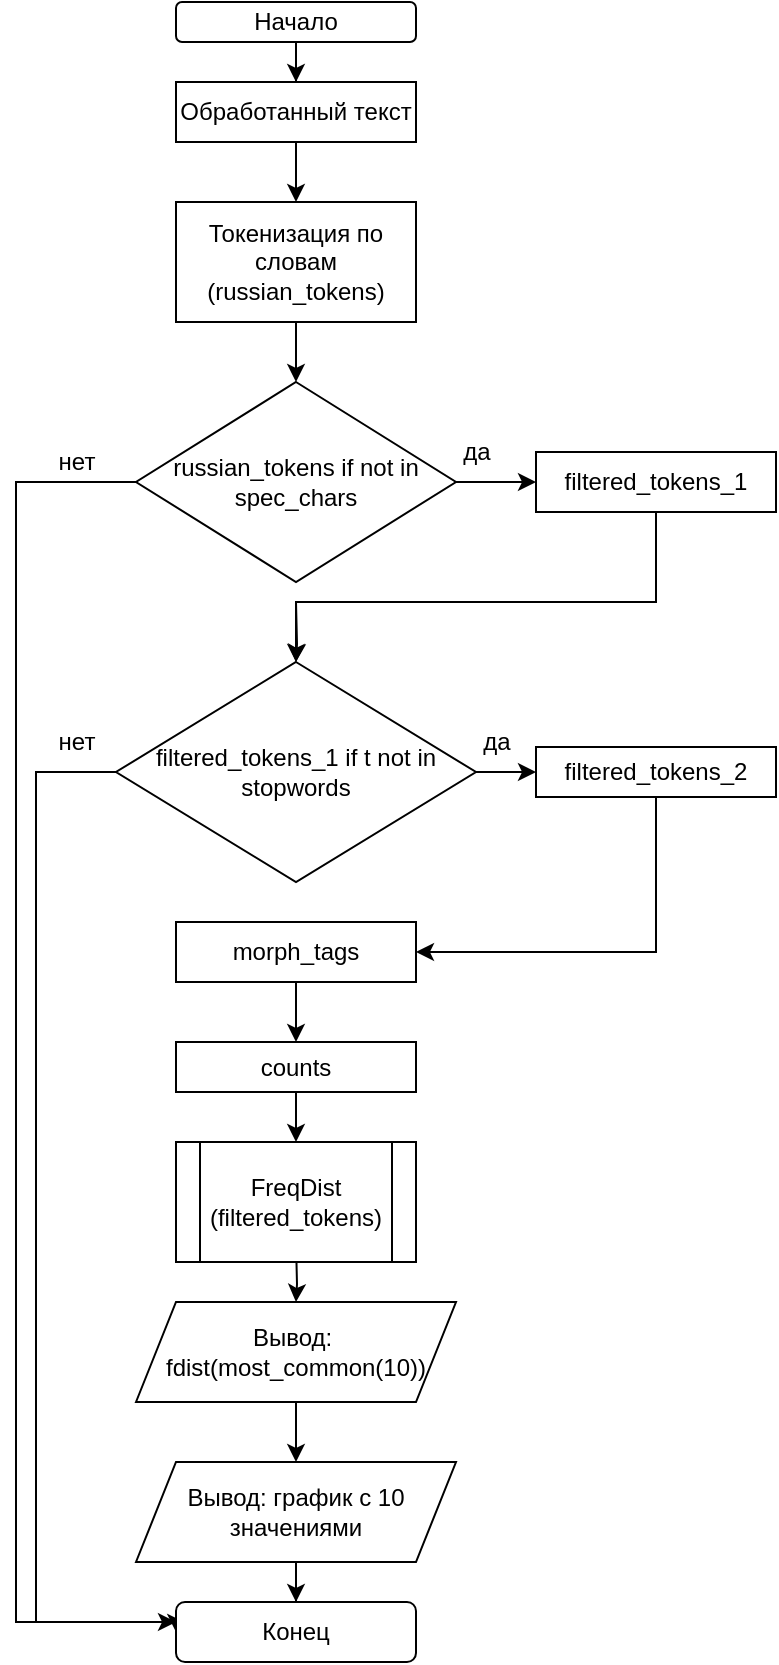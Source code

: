 <mxfile version="20.6.0" type="github">
  <diagram id="gwxpMUh3-PogN4t1I2-Z" name="Страница 1">
    <mxGraphModel dx="1673" dy="925" grid="1" gridSize="10" guides="1" tooltips="1" connect="1" arrows="1" fold="1" page="1" pageScale="1" pageWidth="827" pageHeight="1169" math="0" shadow="0">
      <root>
        <mxCell id="0" />
        <mxCell id="1" parent="0" />
        <mxCell id="dDkh-ASJdCxgS1SyLvqP-3" style="edgeStyle=orthogonalEdgeStyle;rounded=0;orthogonalLoop=1;jettySize=auto;html=1;exitX=0.5;exitY=1;exitDx=0;exitDy=0;" edge="1" parent="1" source="dDkh-ASJdCxgS1SyLvqP-1" target="dDkh-ASJdCxgS1SyLvqP-2">
          <mxGeometry relative="1" as="geometry" />
        </mxCell>
        <mxCell id="dDkh-ASJdCxgS1SyLvqP-1" value="Начало" style="rounded=1;whiteSpace=wrap;html=1;" vertex="1" parent="1">
          <mxGeometry x="330" y="90" width="120" height="20" as="geometry" />
        </mxCell>
        <mxCell id="dDkh-ASJdCxgS1SyLvqP-7" value="" style="edgeStyle=orthogonalEdgeStyle;rounded=0;orthogonalLoop=1;jettySize=auto;html=1;" edge="1" parent="1" source="dDkh-ASJdCxgS1SyLvqP-2" target="dDkh-ASJdCxgS1SyLvqP-6">
          <mxGeometry relative="1" as="geometry" />
        </mxCell>
        <mxCell id="dDkh-ASJdCxgS1SyLvqP-2" value="Обработанный текст" style="rounded=0;whiteSpace=wrap;html=1;" vertex="1" parent="1">
          <mxGeometry x="330" y="130" width="120" height="30" as="geometry" />
        </mxCell>
        <mxCell id="dDkh-ASJdCxgS1SyLvqP-9" value="" style="edgeStyle=orthogonalEdgeStyle;rounded=0;orthogonalLoop=1;jettySize=auto;html=1;" edge="1" parent="1" source="dDkh-ASJdCxgS1SyLvqP-6" target="dDkh-ASJdCxgS1SyLvqP-8">
          <mxGeometry relative="1" as="geometry" />
        </mxCell>
        <mxCell id="dDkh-ASJdCxgS1SyLvqP-6" value="Токенизация по словам (russian_tokens)" style="whiteSpace=wrap;html=1;rounded=0;" vertex="1" parent="1">
          <mxGeometry x="330" y="190" width="120" height="60" as="geometry" />
        </mxCell>
        <mxCell id="dDkh-ASJdCxgS1SyLvqP-11" value="" style="edgeStyle=orthogonalEdgeStyle;rounded=0;orthogonalLoop=1;jettySize=auto;html=1;" edge="1" parent="1" source="dDkh-ASJdCxgS1SyLvqP-8" target="dDkh-ASJdCxgS1SyLvqP-10">
          <mxGeometry relative="1" as="geometry" />
        </mxCell>
        <mxCell id="dDkh-ASJdCxgS1SyLvqP-16" value="" style="edgeStyle=orthogonalEdgeStyle;rounded=0;orthogonalLoop=1;jettySize=auto;html=1;" edge="1" parent="1" target="dDkh-ASJdCxgS1SyLvqP-14">
          <mxGeometry relative="1" as="geometry">
            <mxPoint x="390" y="390" as="sourcePoint" />
          </mxGeometry>
        </mxCell>
        <mxCell id="dDkh-ASJdCxgS1SyLvqP-41" style="edgeStyle=orthogonalEdgeStyle;rounded=0;orthogonalLoop=1;jettySize=auto;html=1;exitX=0;exitY=0.5;exitDx=0;exitDy=0;entryX=0;entryY=0.5;entryDx=0;entryDy=0;" edge="1" parent="1" source="dDkh-ASJdCxgS1SyLvqP-8" target="dDkh-ASJdCxgS1SyLvqP-31">
          <mxGeometry relative="1" as="geometry">
            <mxPoint x="320" y="920" as="targetPoint" />
            <Array as="points">
              <mxPoint x="250" y="330" />
              <mxPoint x="250" y="900" />
            </Array>
          </mxGeometry>
        </mxCell>
        <mxCell id="dDkh-ASJdCxgS1SyLvqP-8" value="russian_tokens if not in spec_chars" style="rhombus;whiteSpace=wrap;html=1;rounded=0;" vertex="1" parent="1">
          <mxGeometry x="310" y="280" width="160" height="100" as="geometry" />
        </mxCell>
        <mxCell id="dDkh-ASJdCxgS1SyLvqP-15" value="" style="edgeStyle=orthogonalEdgeStyle;rounded=0;orthogonalLoop=1;jettySize=auto;html=1;entryX=0.5;entryY=0;entryDx=0;entryDy=0;" edge="1" parent="1" source="dDkh-ASJdCxgS1SyLvqP-10" target="dDkh-ASJdCxgS1SyLvqP-14">
          <mxGeometry relative="1" as="geometry">
            <Array as="points">
              <mxPoint x="570" y="390" />
              <mxPoint x="390" y="390" />
            </Array>
          </mxGeometry>
        </mxCell>
        <mxCell id="dDkh-ASJdCxgS1SyLvqP-10" value="filtered_tokens_1" style="whiteSpace=wrap;html=1;rounded=0;" vertex="1" parent="1">
          <mxGeometry x="510" y="315" width="120" height="30" as="geometry" />
        </mxCell>
        <mxCell id="dDkh-ASJdCxgS1SyLvqP-12" value="да" style="text;html=1;align=center;verticalAlign=middle;resizable=0;points=[];autosize=1;strokeColor=none;fillColor=none;" vertex="1" parent="1">
          <mxGeometry x="460" y="300" width="40" height="30" as="geometry" />
        </mxCell>
        <mxCell id="dDkh-ASJdCxgS1SyLvqP-19" value="" style="edgeStyle=orthogonalEdgeStyle;rounded=0;orthogonalLoop=1;jettySize=auto;html=1;" edge="1" parent="1" source="dDkh-ASJdCxgS1SyLvqP-14" target="dDkh-ASJdCxgS1SyLvqP-17">
          <mxGeometry relative="1" as="geometry" />
        </mxCell>
        <mxCell id="dDkh-ASJdCxgS1SyLvqP-45" style="edgeStyle=orthogonalEdgeStyle;rounded=0;orthogonalLoop=1;jettySize=auto;html=1;exitX=0;exitY=0.5;exitDx=0;exitDy=0;" edge="1" parent="1" source="dDkh-ASJdCxgS1SyLvqP-14">
          <mxGeometry relative="1" as="geometry">
            <mxPoint x="330" y="900" as="targetPoint" />
            <Array as="points">
              <mxPoint x="260" y="475" />
              <mxPoint x="260" y="900" />
            </Array>
          </mxGeometry>
        </mxCell>
        <mxCell id="dDkh-ASJdCxgS1SyLvqP-14" value="filtered_tokens_1 if t not in stopwords" style="rhombus;whiteSpace=wrap;html=1;rounded=0;" vertex="1" parent="1">
          <mxGeometry x="300" y="420" width="180" height="110" as="geometry" />
        </mxCell>
        <mxCell id="dDkh-ASJdCxgS1SyLvqP-35" style="edgeStyle=orthogonalEdgeStyle;rounded=0;orthogonalLoop=1;jettySize=auto;html=1;entryX=1;entryY=0.5;entryDx=0;entryDy=0;" edge="1" parent="1" source="dDkh-ASJdCxgS1SyLvqP-17" target="dDkh-ASJdCxgS1SyLvqP-21">
          <mxGeometry relative="1" as="geometry">
            <Array as="points">
              <mxPoint x="570" y="565" />
            </Array>
          </mxGeometry>
        </mxCell>
        <mxCell id="dDkh-ASJdCxgS1SyLvqP-17" value="filtered_tokens_2" style="whiteSpace=wrap;html=1;rounded=0;" vertex="1" parent="1">
          <mxGeometry x="510" y="462.5" width="120" height="25" as="geometry" />
        </mxCell>
        <mxCell id="dDkh-ASJdCxgS1SyLvqP-20" value="да" style="text;html=1;align=center;verticalAlign=middle;resizable=0;points=[];autosize=1;strokeColor=none;fillColor=none;" vertex="1" parent="1">
          <mxGeometry x="470" y="445" width="40" height="30" as="geometry" />
        </mxCell>
        <mxCell id="dDkh-ASJdCxgS1SyLvqP-24" value="" style="edgeStyle=orthogonalEdgeStyle;rounded=0;orthogonalLoop=1;jettySize=auto;html=1;" edge="1" parent="1" source="dDkh-ASJdCxgS1SyLvqP-21" target="dDkh-ASJdCxgS1SyLvqP-23">
          <mxGeometry relative="1" as="geometry" />
        </mxCell>
        <mxCell id="dDkh-ASJdCxgS1SyLvqP-21" value="morph_tags" style="whiteSpace=wrap;html=1;" vertex="1" parent="1">
          <mxGeometry x="330" y="550" width="120" height="30" as="geometry" />
        </mxCell>
        <mxCell id="dDkh-ASJdCxgS1SyLvqP-26" value="" style="edgeStyle=orthogonalEdgeStyle;rounded=0;orthogonalLoop=1;jettySize=auto;html=1;" edge="1" parent="1" source="dDkh-ASJdCxgS1SyLvqP-23">
          <mxGeometry relative="1" as="geometry">
            <mxPoint x="390" y="660" as="targetPoint" />
          </mxGeometry>
        </mxCell>
        <mxCell id="dDkh-ASJdCxgS1SyLvqP-23" value="counts" style="whiteSpace=wrap;html=1;" vertex="1" parent="1">
          <mxGeometry x="330" y="610" width="120" height="25" as="geometry" />
        </mxCell>
        <mxCell id="dDkh-ASJdCxgS1SyLvqP-28" value="" style="edgeStyle=orthogonalEdgeStyle;rounded=0;orthogonalLoop=1;jettySize=auto;html=1;" edge="1" parent="1" target="dDkh-ASJdCxgS1SyLvqP-27">
          <mxGeometry relative="1" as="geometry">
            <mxPoint x="390" y="710" as="sourcePoint" />
          </mxGeometry>
        </mxCell>
        <mxCell id="dDkh-ASJdCxgS1SyLvqP-30" value="" style="edgeStyle=orthogonalEdgeStyle;rounded=0;orthogonalLoop=1;jettySize=auto;html=1;" edge="1" parent="1" source="dDkh-ASJdCxgS1SyLvqP-27" target="dDkh-ASJdCxgS1SyLvqP-29">
          <mxGeometry relative="1" as="geometry" />
        </mxCell>
        <mxCell id="dDkh-ASJdCxgS1SyLvqP-27" value="Вывод:&amp;nbsp; fdist(most_common(10))" style="shape=parallelogram;perimeter=parallelogramPerimeter;whiteSpace=wrap;html=1;fixedSize=1;" vertex="1" parent="1">
          <mxGeometry x="310" y="740" width="160" height="50" as="geometry" />
        </mxCell>
        <mxCell id="dDkh-ASJdCxgS1SyLvqP-32" value="" style="edgeStyle=orthogonalEdgeStyle;rounded=0;orthogonalLoop=1;jettySize=auto;html=1;" edge="1" parent="1" source="dDkh-ASJdCxgS1SyLvqP-29" target="dDkh-ASJdCxgS1SyLvqP-31">
          <mxGeometry relative="1" as="geometry" />
        </mxCell>
        <mxCell id="dDkh-ASJdCxgS1SyLvqP-29" value="Вывод: график с 10 значениями" style="shape=parallelogram;perimeter=parallelogramPerimeter;whiteSpace=wrap;html=1;fixedSize=1;" vertex="1" parent="1">
          <mxGeometry x="310" y="820" width="160" height="50" as="geometry" />
        </mxCell>
        <mxCell id="dDkh-ASJdCxgS1SyLvqP-31" value="Конец" style="rounded=1;whiteSpace=wrap;html=1;" vertex="1" parent="1">
          <mxGeometry x="330" y="890" width="120" height="30" as="geometry" />
        </mxCell>
        <mxCell id="dDkh-ASJdCxgS1SyLvqP-43" value="нет" style="text;html=1;align=center;verticalAlign=middle;resizable=0;points=[];autosize=1;strokeColor=none;fillColor=none;" vertex="1" parent="1">
          <mxGeometry x="260" y="305" width="40" height="30" as="geometry" />
        </mxCell>
        <mxCell id="dDkh-ASJdCxgS1SyLvqP-46" value="нет" style="text;html=1;align=center;verticalAlign=middle;resizable=0;points=[];autosize=1;strokeColor=none;fillColor=none;" vertex="1" parent="1">
          <mxGeometry x="260" y="445" width="40" height="30" as="geometry" />
        </mxCell>
        <mxCell id="dDkh-ASJdCxgS1SyLvqP-47" value="FreqDist (filtered_tokens)" style="shape=process;whiteSpace=wrap;html=1;backgroundOutline=1;" vertex="1" parent="1">
          <mxGeometry x="330" y="660" width="120" height="60" as="geometry" />
        </mxCell>
      </root>
    </mxGraphModel>
  </diagram>
</mxfile>
